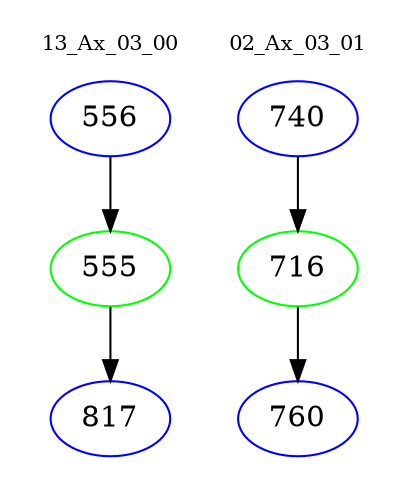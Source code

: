 digraph{
subgraph cluster_0 {
color = white
label = "13_Ax_03_00";
fontsize=10;
T0_556 [label="556", color="blue"]
T0_556 -> T0_555 [color="black"]
T0_555 [label="555", color="green"]
T0_555 -> T0_817 [color="black"]
T0_817 [label="817", color="blue"]
}
subgraph cluster_1 {
color = white
label = "02_Ax_03_01";
fontsize=10;
T1_740 [label="740", color="blue"]
T1_740 -> T1_716 [color="black"]
T1_716 [label="716", color="green"]
T1_716 -> T1_760 [color="black"]
T1_760 [label="760", color="blue"]
}
}
